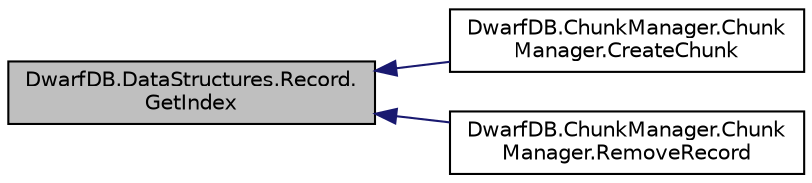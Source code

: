 digraph "DwarfDB.DataStructures.Record.GetIndex"
{
  edge [fontname="Helvetica",fontsize="10",labelfontname="Helvetica",labelfontsize="10"];
  node [fontname="Helvetica",fontsize="10",shape=record];
  rankdir="LR";
  Node1 [label="DwarfDB.DataStructures.Record.\lGetIndex",height=0.2,width=0.4,color="black", fillcolor="grey75", style="filled", fontcolor="black"];
  Node1 -> Node2 [dir="back",color="midnightblue",fontsize="10",style="solid"];
  Node2 [label="DwarfDB.ChunkManager.Chunk\lManager.CreateChunk",height=0.2,width=0.4,color="black", fillcolor="white", style="filled",URL="$class_dwarf_d_b_1_1_chunk_manager_1_1_chunk_manager.html#a96ab6bd09f2a5b1d05fe92163e40b512",tooltip="Creates a new chunk for records "];
  Node1 -> Node3 [dir="back",color="midnightblue",fontsize="10",style="solid"];
  Node3 [label="DwarfDB.ChunkManager.Chunk\lManager.RemoveRecord",height=0.2,width=0.4,color="black", fillcolor="white", style="filled",URL="$class_dwarf_d_b_1_1_chunk_manager_1_1_chunk_manager.html#ae75710040c6048aebd07ec5161945386",tooltip="Removes a record from chunk "];
}
